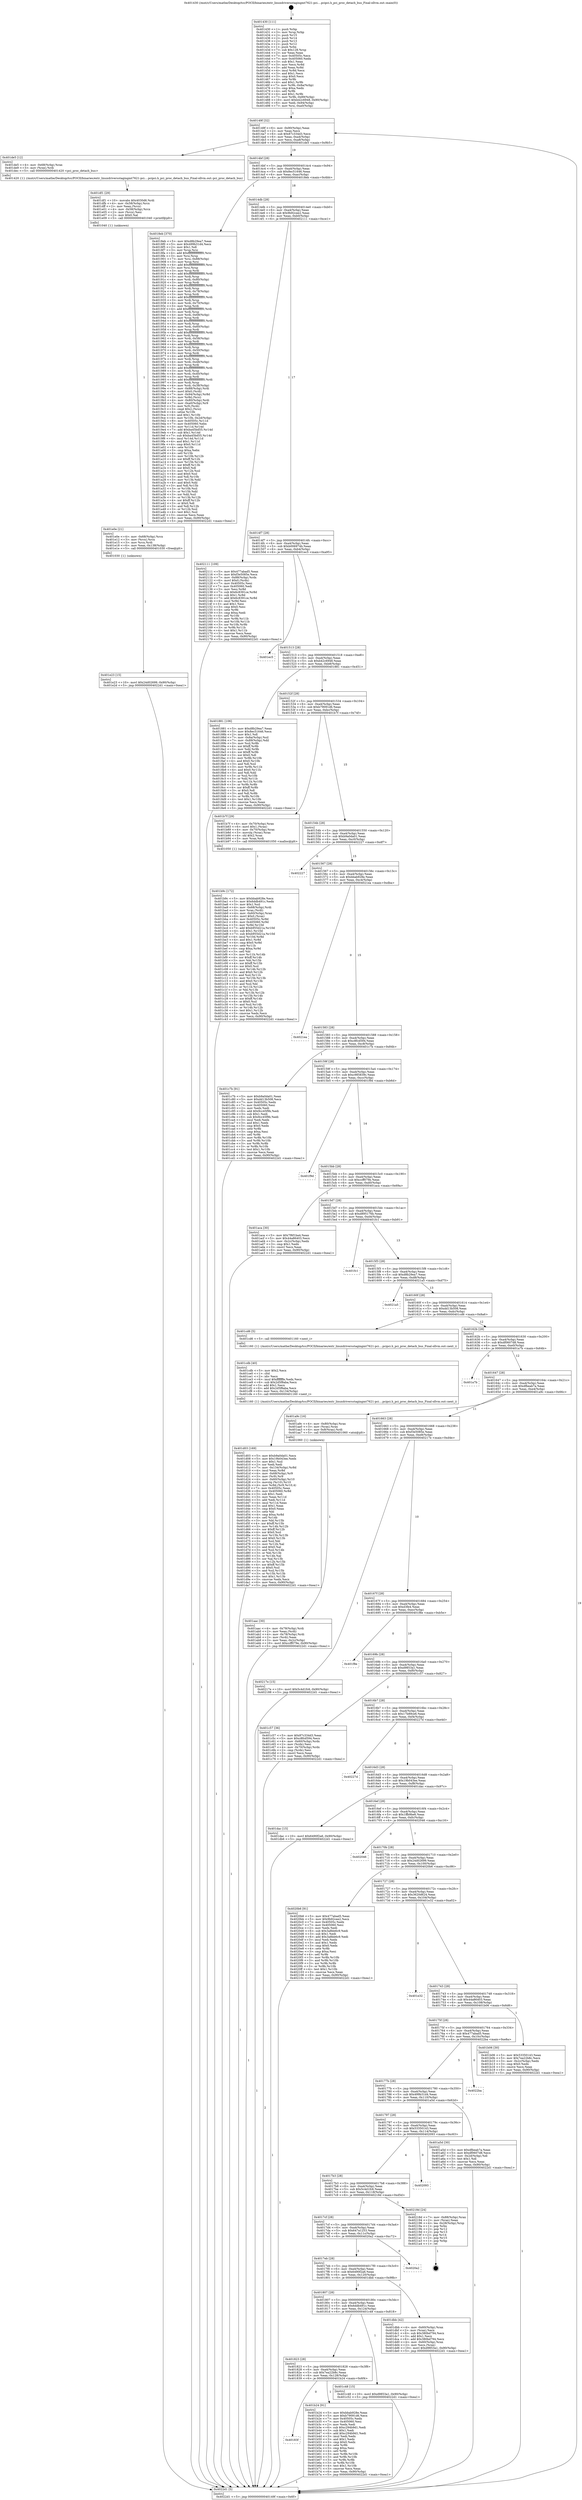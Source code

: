 digraph "0x401430" {
  label = "0x401430 (/mnt/c/Users/mathe/Desktop/tcc/POCII/binaries/extr_linuxdriversstagingmt7621-pci....pcipci.h_pci_proc_detach_bus_Final-ollvm.out::main(0))"
  labelloc = "t"
  node[shape=record]

  Entry [label="",width=0.3,height=0.3,shape=circle,fillcolor=black,style=filled]
  "0x40149f" [label="{
     0x40149f [32]\l
     | [instrs]\l
     &nbsp;&nbsp;0x40149f \<+6\>: mov -0x90(%rbp),%eax\l
     &nbsp;&nbsp;0x4014a5 \<+2\>: mov %eax,%ecx\l
     &nbsp;&nbsp;0x4014a7 \<+6\>: sub $0x87c334d3,%ecx\l
     &nbsp;&nbsp;0x4014ad \<+6\>: mov %eax,-0xa4(%rbp)\l
     &nbsp;&nbsp;0x4014b3 \<+6\>: mov %ecx,-0xa8(%rbp)\l
     &nbsp;&nbsp;0x4014b9 \<+6\>: je 0000000000401de5 \<main+0x9b5\>\l
  }"]
  "0x401de5" [label="{
     0x401de5 [12]\l
     | [instrs]\l
     &nbsp;&nbsp;0x401de5 \<+4\>: mov -0x68(%rbp),%rax\l
     &nbsp;&nbsp;0x401de9 \<+3\>: mov (%rax),%rdi\l
     &nbsp;&nbsp;0x401dec \<+5\>: call 0000000000401420 \<pci_proc_detach_bus\>\l
     | [calls]\l
     &nbsp;&nbsp;0x401420 \{1\} (/mnt/c/Users/mathe/Desktop/tcc/POCII/binaries/extr_linuxdriversstagingmt7621-pci....pcipci.h_pci_proc_detach_bus_Final-ollvm.out::pci_proc_detach_bus)\l
  }"]
  "0x4014bf" [label="{
     0x4014bf [28]\l
     | [instrs]\l
     &nbsp;&nbsp;0x4014bf \<+5\>: jmp 00000000004014c4 \<main+0x94\>\l
     &nbsp;&nbsp;0x4014c4 \<+6\>: mov -0xa4(%rbp),%eax\l
     &nbsp;&nbsp;0x4014ca \<+5\>: sub $0x8ec51646,%eax\l
     &nbsp;&nbsp;0x4014cf \<+6\>: mov %eax,-0xac(%rbp)\l
     &nbsp;&nbsp;0x4014d5 \<+6\>: je 00000000004018eb \<main+0x4bb\>\l
  }"]
  Exit [label="",width=0.3,height=0.3,shape=circle,fillcolor=black,style=filled,peripheries=2]
  "0x4018eb" [label="{
     0x4018eb [370]\l
     | [instrs]\l
     &nbsp;&nbsp;0x4018eb \<+5\>: mov $0xd8b29ea7,%eax\l
     &nbsp;&nbsp;0x4018f0 \<+5\>: mov $0x499b31d4,%ecx\l
     &nbsp;&nbsp;0x4018f5 \<+2\>: mov $0x1,%dl\l
     &nbsp;&nbsp;0x4018f7 \<+3\>: mov %rsp,%rsi\l
     &nbsp;&nbsp;0x4018fa \<+4\>: add $0xfffffffffffffff0,%rsi\l
     &nbsp;&nbsp;0x4018fe \<+3\>: mov %rsi,%rsp\l
     &nbsp;&nbsp;0x401901 \<+7\>: mov %rsi,-0x88(%rbp)\l
     &nbsp;&nbsp;0x401908 \<+3\>: mov %rsp,%rsi\l
     &nbsp;&nbsp;0x40190b \<+4\>: add $0xfffffffffffffff0,%rsi\l
     &nbsp;&nbsp;0x40190f \<+3\>: mov %rsi,%rsp\l
     &nbsp;&nbsp;0x401912 \<+3\>: mov %rsp,%rdi\l
     &nbsp;&nbsp;0x401915 \<+4\>: add $0xfffffffffffffff0,%rdi\l
     &nbsp;&nbsp;0x401919 \<+3\>: mov %rdi,%rsp\l
     &nbsp;&nbsp;0x40191c \<+4\>: mov %rdi,-0x80(%rbp)\l
     &nbsp;&nbsp;0x401920 \<+3\>: mov %rsp,%rdi\l
     &nbsp;&nbsp;0x401923 \<+4\>: add $0xfffffffffffffff0,%rdi\l
     &nbsp;&nbsp;0x401927 \<+3\>: mov %rdi,%rsp\l
     &nbsp;&nbsp;0x40192a \<+4\>: mov %rdi,-0x78(%rbp)\l
     &nbsp;&nbsp;0x40192e \<+3\>: mov %rsp,%rdi\l
     &nbsp;&nbsp;0x401931 \<+4\>: add $0xfffffffffffffff0,%rdi\l
     &nbsp;&nbsp;0x401935 \<+3\>: mov %rdi,%rsp\l
     &nbsp;&nbsp;0x401938 \<+4\>: mov %rdi,-0x70(%rbp)\l
     &nbsp;&nbsp;0x40193c \<+3\>: mov %rsp,%rdi\l
     &nbsp;&nbsp;0x40193f \<+4\>: add $0xfffffffffffffff0,%rdi\l
     &nbsp;&nbsp;0x401943 \<+3\>: mov %rdi,%rsp\l
     &nbsp;&nbsp;0x401946 \<+4\>: mov %rdi,-0x68(%rbp)\l
     &nbsp;&nbsp;0x40194a \<+3\>: mov %rsp,%rdi\l
     &nbsp;&nbsp;0x40194d \<+4\>: add $0xfffffffffffffff0,%rdi\l
     &nbsp;&nbsp;0x401951 \<+3\>: mov %rdi,%rsp\l
     &nbsp;&nbsp;0x401954 \<+4\>: mov %rdi,-0x60(%rbp)\l
     &nbsp;&nbsp;0x401958 \<+3\>: mov %rsp,%rdi\l
     &nbsp;&nbsp;0x40195b \<+4\>: add $0xfffffffffffffff0,%rdi\l
     &nbsp;&nbsp;0x40195f \<+3\>: mov %rdi,%rsp\l
     &nbsp;&nbsp;0x401962 \<+4\>: mov %rdi,-0x58(%rbp)\l
     &nbsp;&nbsp;0x401966 \<+3\>: mov %rsp,%rdi\l
     &nbsp;&nbsp;0x401969 \<+4\>: add $0xfffffffffffffff0,%rdi\l
     &nbsp;&nbsp;0x40196d \<+3\>: mov %rdi,%rsp\l
     &nbsp;&nbsp;0x401970 \<+4\>: mov %rdi,-0x50(%rbp)\l
     &nbsp;&nbsp;0x401974 \<+3\>: mov %rsp,%rdi\l
     &nbsp;&nbsp;0x401977 \<+4\>: add $0xfffffffffffffff0,%rdi\l
     &nbsp;&nbsp;0x40197b \<+3\>: mov %rdi,%rsp\l
     &nbsp;&nbsp;0x40197e \<+4\>: mov %rdi,-0x48(%rbp)\l
     &nbsp;&nbsp;0x401982 \<+3\>: mov %rsp,%rdi\l
     &nbsp;&nbsp;0x401985 \<+4\>: add $0xfffffffffffffff0,%rdi\l
     &nbsp;&nbsp;0x401989 \<+3\>: mov %rdi,%rsp\l
     &nbsp;&nbsp;0x40198c \<+4\>: mov %rdi,-0x40(%rbp)\l
     &nbsp;&nbsp;0x401990 \<+3\>: mov %rsp,%rdi\l
     &nbsp;&nbsp;0x401993 \<+4\>: add $0xfffffffffffffff0,%rdi\l
     &nbsp;&nbsp;0x401997 \<+3\>: mov %rdi,%rsp\l
     &nbsp;&nbsp;0x40199a \<+4\>: mov %rdi,-0x38(%rbp)\l
     &nbsp;&nbsp;0x40199e \<+7\>: mov -0x88(%rbp),%rdi\l
     &nbsp;&nbsp;0x4019a5 \<+6\>: movl $0x0,(%rdi)\l
     &nbsp;&nbsp;0x4019ab \<+7\>: mov -0x94(%rbp),%r8d\l
     &nbsp;&nbsp;0x4019b2 \<+3\>: mov %r8d,(%rsi)\l
     &nbsp;&nbsp;0x4019b5 \<+4\>: mov -0x80(%rbp),%rdi\l
     &nbsp;&nbsp;0x4019b9 \<+7\>: mov -0xa0(%rbp),%r9\l
     &nbsp;&nbsp;0x4019c0 \<+3\>: mov %r9,(%rdi)\l
     &nbsp;&nbsp;0x4019c3 \<+3\>: cmpl $0x2,(%rsi)\l
     &nbsp;&nbsp;0x4019c6 \<+4\>: setne %r10b\l
     &nbsp;&nbsp;0x4019ca \<+4\>: and $0x1,%r10b\l
     &nbsp;&nbsp;0x4019ce \<+4\>: mov %r10b,-0x2d(%rbp)\l
     &nbsp;&nbsp;0x4019d2 \<+8\>: mov 0x40505c,%r11d\l
     &nbsp;&nbsp;0x4019da \<+7\>: mov 0x405060,%ebx\l
     &nbsp;&nbsp;0x4019e1 \<+3\>: mov %r11d,%r14d\l
     &nbsp;&nbsp;0x4019e4 \<+7\>: add $0xba45bd55,%r14d\l
     &nbsp;&nbsp;0x4019eb \<+4\>: sub $0x1,%r14d\l
     &nbsp;&nbsp;0x4019ef \<+7\>: sub $0xba45bd55,%r14d\l
     &nbsp;&nbsp;0x4019f6 \<+4\>: imul %r14d,%r11d\l
     &nbsp;&nbsp;0x4019fa \<+4\>: and $0x1,%r11d\l
     &nbsp;&nbsp;0x4019fe \<+4\>: cmp $0x0,%r11d\l
     &nbsp;&nbsp;0x401a02 \<+4\>: sete %r10b\l
     &nbsp;&nbsp;0x401a06 \<+3\>: cmp $0xa,%ebx\l
     &nbsp;&nbsp;0x401a09 \<+4\>: setl %r15b\l
     &nbsp;&nbsp;0x401a0d \<+3\>: mov %r10b,%r12b\l
     &nbsp;&nbsp;0x401a10 \<+4\>: xor $0xff,%r12b\l
     &nbsp;&nbsp;0x401a14 \<+3\>: mov %r15b,%r13b\l
     &nbsp;&nbsp;0x401a17 \<+4\>: xor $0xff,%r13b\l
     &nbsp;&nbsp;0x401a1b \<+3\>: xor $0x0,%dl\l
     &nbsp;&nbsp;0x401a1e \<+3\>: mov %r12b,%sil\l
     &nbsp;&nbsp;0x401a21 \<+4\>: and $0x0,%sil\l
     &nbsp;&nbsp;0x401a25 \<+3\>: and %dl,%r10b\l
     &nbsp;&nbsp;0x401a28 \<+3\>: mov %r13b,%dil\l
     &nbsp;&nbsp;0x401a2b \<+4\>: and $0x0,%dil\l
     &nbsp;&nbsp;0x401a2f \<+3\>: and %dl,%r15b\l
     &nbsp;&nbsp;0x401a32 \<+3\>: or %r10b,%sil\l
     &nbsp;&nbsp;0x401a35 \<+3\>: or %r15b,%dil\l
     &nbsp;&nbsp;0x401a38 \<+3\>: xor %dil,%sil\l
     &nbsp;&nbsp;0x401a3b \<+3\>: or %r13b,%r12b\l
     &nbsp;&nbsp;0x401a3e \<+4\>: xor $0xff,%r12b\l
     &nbsp;&nbsp;0x401a42 \<+3\>: or $0x0,%dl\l
     &nbsp;&nbsp;0x401a45 \<+3\>: and %dl,%r12b\l
     &nbsp;&nbsp;0x401a48 \<+3\>: or %r12b,%sil\l
     &nbsp;&nbsp;0x401a4b \<+4\>: test $0x1,%sil\l
     &nbsp;&nbsp;0x401a4f \<+3\>: cmovne %ecx,%eax\l
     &nbsp;&nbsp;0x401a52 \<+6\>: mov %eax,-0x90(%rbp)\l
     &nbsp;&nbsp;0x401a58 \<+5\>: jmp 00000000004022d1 \<main+0xea1\>\l
  }"]
  "0x4014db" [label="{
     0x4014db [28]\l
     | [instrs]\l
     &nbsp;&nbsp;0x4014db \<+5\>: jmp 00000000004014e0 \<main+0xb0\>\l
     &nbsp;&nbsp;0x4014e0 \<+6\>: mov -0xa4(%rbp),%eax\l
     &nbsp;&nbsp;0x4014e6 \<+5\>: sub $0x9b92cee2,%eax\l
     &nbsp;&nbsp;0x4014eb \<+6\>: mov %eax,-0xb0(%rbp)\l
     &nbsp;&nbsp;0x4014f1 \<+6\>: je 0000000000402111 \<main+0xce1\>\l
  }"]
  "0x401e23" [label="{
     0x401e23 [15]\l
     | [instrs]\l
     &nbsp;&nbsp;0x401e23 \<+10\>: movl $0x24d02699,-0x90(%rbp)\l
     &nbsp;&nbsp;0x401e2d \<+5\>: jmp 00000000004022d1 \<main+0xea1\>\l
  }"]
  "0x402111" [label="{
     0x402111 [109]\l
     | [instrs]\l
     &nbsp;&nbsp;0x402111 \<+5\>: mov $0x477abad5,%eax\l
     &nbsp;&nbsp;0x402116 \<+5\>: mov $0xf3e5085e,%ecx\l
     &nbsp;&nbsp;0x40211b \<+7\>: mov -0x88(%rbp),%rdx\l
     &nbsp;&nbsp;0x402122 \<+6\>: movl $0x0,(%rdx)\l
     &nbsp;&nbsp;0x402128 \<+7\>: mov 0x40505c,%esi\l
     &nbsp;&nbsp;0x40212f \<+7\>: mov 0x405060,%edi\l
     &nbsp;&nbsp;0x402136 \<+3\>: mov %esi,%r8d\l
     &nbsp;&nbsp;0x402139 \<+7\>: sub $0x6c8391ce,%r8d\l
     &nbsp;&nbsp;0x402140 \<+4\>: sub $0x1,%r8d\l
     &nbsp;&nbsp;0x402144 \<+7\>: add $0x6c8391ce,%r8d\l
     &nbsp;&nbsp;0x40214b \<+4\>: imul %r8d,%esi\l
     &nbsp;&nbsp;0x40214f \<+3\>: and $0x1,%esi\l
     &nbsp;&nbsp;0x402152 \<+3\>: cmp $0x0,%esi\l
     &nbsp;&nbsp;0x402155 \<+4\>: sete %r9b\l
     &nbsp;&nbsp;0x402159 \<+3\>: cmp $0xa,%edi\l
     &nbsp;&nbsp;0x40215c \<+4\>: setl %r10b\l
     &nbsp;&nbsp;0x402160 \<+3\>: mov %r9b,%r11b\l
     &nbsp;&nbsp;0x402163 \<+3\>: and %r10b,%r11b\l
     &nbsp;&nbsp;0x402166 \<+3\>: xor %r10b,%r9b\l
     &nbsp;&nbsp;0x402169 \<+3\>: or %r9b,%r11b\l
     &nbsp;&nbsp;0x40216c \<+4\>: test $0x1,%r11b\l
     &nbsp;&nbsp;0x402170 \<+3\>: cmovne %ecx,%eax\l
     &nbsp;&nbsp;0x402173 \<+6\>: mov %eax,-0x90(%rbp)\l
     &nbsp;&nbsp;0x402179 \<+5\>: jmp 00000000004022d1 \<main+0xea1\>\l
  }"]
  "0x4014f7" [label="{
     0x4014f7 [28]\l
     | [instrs]\l
     &nbsp;&nbsp;0x4014f7 \<+5\>: jmp 00000000004014fc \<main+0xcc\>\l
     &nbsp;&nbsp;0x4014fc \<+6\>: mov -0xa4(%rbp),%eax\l
     &nbsp;&nbsp;0x401502 \<+5\>: sub $0xb006974b,%eax\l
     &nbsp;&nbsp;0x401507 \<+6\>: mov %eax,-0xb4(%rbp)\l
     &nbsp;&nbsp;0x40150d \<+6\>: je 0000000000401ec5 \<main+0xa95\>\l
  }"]
  "0x401e0e" [label="{
     0x401e0e [21]\l
     | [instrs]\l
     &nbsp;&nbsp;0x401e0e \<+4\>: mov -0x68(%rbp),%rcx\l
     &nbsp;&nbsp;0x401e12 \<+3\>: mov (%rcx),%rcx\l
     &nbsp;&nbsp;0x401e15 \<+3\>: mov %rcx,%rdi\l
     &nbsp;&nbsp;0x401e18 \<+6\>: mov %eax,-0x138(%rbp)\l
     &nbsp;&nbsp;0x401e1e \<+5\>: call 0000000000401030 \<free@plt\>\l
     | [calls]\l
     &nbsp;&nbsp;0x401030 \{1\} (unknown)\l
  }"]
  "0x401ec5" [label="{
     0x401ec5\l
  }", style=dashed]
  "0x401513" [label="{
     0x401513 [28]\l
     | [instrs]\l
     &nbsp;&nbsp;0x401513 \<+5\>: jmp 0000000000401518 \<main+0xe8\>\l
     &nbsp;&nbsp;0x401518 \<+6\>: mov -0xa4(%rbp),%eax\l
     &nbsp;&nbsp;0x40151e \<+5\>: sub $0xb42c6948,%eax\l
     &nbsp;&nbsp;0x401523 \<+6\>: mov %eax,-0xb8(%rbp)\l
     &nbsp;&nbsp;0x401529 \<+6\>: je 0000000000401881 \<main+0x451\>\l
  }"]
  "0x401df1" [label="{
     0x401df1 [29]\l
     | [instrs]\l
     &nbsp;&nbsp;0x401df1 \<+10\>: movabs $0x4030d6,%rdi\l
     &nbsp;&nbsp;0x401dfb \<+4\>: mov -0x58(%rbp),%rcx\l
     &nbsp;&nbsp;0x401dff \<+2\>: mov %eax,(%rcx)\l
     &nbsp;&nbsp;0x401e01 \<+4\>: mov -0x58(%rbp),%rcx\l
     &nbsp;&nbsp;0x401e05 \<+2\>: mov (%rcx),%esi\l
     &nbsp;&nbsp;0x401e07 \<+2\>: mov $0x0,%al\l
     &nbsp;&nbsp;0x401e09 \<+5\>: call 0000000000401040 \<printf@plt\>\l
     | [calls]\l
     &nbsp;&nbsp;0x401040 \{1\} (unknown)\l
  }"]
  "0x401881" [label="{
     0x401881 [106]\l
     | [instrs]\l
     &nbsp;&nbsp;0x401881 \<+5\>: mov $0xd8b29ea7,%eax\l
     &nbsp;&nbsp;0x401886 \<+5\>: mov $0x8ec51646,%ecx\l
     &nbsp;&nbsp;0x40188b \<+2\>: mov $0x1,%dl\l
     &nbsp;&nbsp;0x40188d \<+7\>: mov -0x8a(%rbp),%sil\l
     &nbsp;&nbsp;0x401894 \<+7\>: mov -0x89(%rbp),%dil\l
     &nbsp;&nbsp;0x40189b \<+3\>: mov %sil,%r8b\l
     &nbsp;&nbsp;0x40189e \<+4\>: xor $0xff,%r8b\l
     &nbsp;&nbsp;0x4018a2 \<+3\>: mov %dil,%r9b\l
     &nbsp;&nbsp;0x4018a5 \<+4\>: xor $0xff,%r9b\l
     &nbsp;&nbsp;0x4018a9 \<+3\>: xor $0x0,%dl\l
     &nbsp;&nbsp;0x4018ac \<+3\>: mov %r8b,%r10b\l
     &nbsp;&nbsp;0x4018af \<+4\>: and $0x0,%r10b\l
     &nbsp;&nbsp;0x4018b3 \<+3\>: and %dl,%sil\l
     &nbsp;&nbsp;0x4018b6 \<+3\>: mov %r9b,%r11b\l
     &nbsp;&nbsp;0x4018b9 \<+4\>: and $0x0,%r11b\l
     &nbsp;&nbsp;0x4018bd \<+3\>: and %dl,%dil\l
     &nbsp;&nbsp;0x4018c0 \<+3\>: or %sil,%r10b\l
     &nbsp;&nbsp;0x4018c3 \<+3\>: or %dil,%r11b\l
     &nbsp;&nbsp;0x4018c6 \<+3\>: xor %r11b,%r10b\l
     &nbsp;&nbsp;0x4018c9 \<+3\>: or %r9b,%r8b\l
     &nbsp;&nbsp;0x4018cc \<+4\>: xor $0xff,%r8b\l
     &nbsp;&nbsp;0x4018d0 \<+3\>: or $0x0,%dl\l
     &nbsp;&nbsp;0x4018d3 \<+3\>: and %dl,%r8b\l
     &nbsp;&nbsp;0x4018d6 \<+3\>: or %r8b,%r10b\l
     &nbsp;&nbsp;0x4018d9 \<+4\>: test $0x1,%r10b\l
     &nbsp;&nbsp;0x4018dd \<+3\>: cmovne %ecx,%eax\l
     &nbsp;&nbsp;0x4018e0 \<+6\>: mov %eax,-0x90(%rbp)\l
     &nbsp;&nbsp;0x4018e6 \<+5\>: jmp 00000000004022d1 \<main+0xea1\>\l
  }"]
  "0x40152f" [label="{
     0x40152f [28]\l
     | [instrs]\l
     &nbsp;&nbsp;0x40152f \<+5\>: jmp 0000000000401534 \<main+0x104\>\l
     &nbsp;&nbsp;0x401534 \<+6\>: mov -0xa4(%rbp),%eax\l
     &nbsp;&nbsp;0x40153a \<+5\>: sub $0xb79091d6,%eax\l
     &nbsp;&nbsp;0x40153f \<+6\>: mov %eax,-0xbc(%rbp)\l
     &nbsp;&nbsp;0x401545 \<+6\>: je 0000000000401b7f \<main+0x74f\>\l
  }"]
  "0x4022d1" [label="{
     0x4022d1 [5]\l
     | [instrs]\l
     &nbsp;&nbsp;0x4022d1 \<+5\>: jmp 000000000040149f \<main+0x6f\>\l
  }"]
  "0x401430" [label="{
     0x401430 [111]\l
     | [instrs]\l
     &nbsp;&nbsp;0x401430 \<+1\>: push %rbp\l
     &nbsp;&nbsp;0x401431 \<+3\>: mov %rsp,%rbp\l
     &nbsp;&nbsp;0x401434 \<+2\>: push %r15\l
     &nbsp;&nbsp;0x401436 \<+2\>: push %r14\l
     &nbsp;&nbsp;0x401438 \<+2\>: push %r13\l
     &nbsp;&nbsp;0x40143a \<+2\>: push %r12\l
     &nbsp;&nbsp;0x40143c \<+1\>: push %rbx\l
     &nbsp;&nbsp;0x40143d \<+7\>: sub $0x128,%rsp\l
     &nbsp;&nbsp;0x401444 \<+2\>: xor %eax,%eax\l
     &nbsp;&nbsp;0x401446 \<+7\>: mov 0x40505c,%ecx\l
     &nbsp;&nbsp;0x40144d \<+7\>: mov 0x405060,%edx\l
     &nbsp;&nbsp;0x401454 \<+3\>: sub $0x1,%eax\l
     &nbsp;&nbsp;0x401457 \<+3\>: mov %ecx,%r8d\l
     &nbsp;&nbsp;0x40145a \<+3\>: add %eax,%r8d\l
     &nbsp;&nbsp;0x40145d \<+4\>: imul %r8d,%ecx\l
     &nbsp;&nbsp;0x401461 \<+3\>: and $0x1,%ecx\l
     &nbsp;&nbsp;0x401464 \<+3\>: cmp $0x0,%ecx\l
     &nbsp;&nbsp;0x401467 \<+4\>: sete %r9b\l
     &nbsp;&nbsp;0x40146b \<+4\>: and $0x1,%r9b\l
     &nbsp;&nbsp;0x40146f \<+7\>: mov %r9b,-0x8a(%rbp)\l
     &nbsp;&nbsp;0x401476 \<+3\>: cmp $0xa,%edx\l
     &nbsp;&nbsp;0x401479 \<+4\>: setl %r9b\l
     &nbsp;&nbsp;0x40147d \<+4\>: and $0x1,%r9b\l
     &nbsp;&nbsp;0x401481 \<+7\>: mov %r9b,-0x89(%rbp)\l
     &nbsp;&nbsp;0x401488 \<+10\>: movl $0xb42c6948,-0x90(%rbp)\l
     &nbsp;&nbsp;0x401492 \<+6\>: mov %edi,-0x94(%rbp)\l
     &nbsp;&nbsp;0x401498 \<+7\>: mov %rsi,-0xa0(%rbp)\l
  }"]
  "0x401d03" [label="{
     0x401d03 [169]\l
     | [instrs]\l
     &nbsp;&nbsp;0x401d03 \<+5\>: mov $0xb9a0da01,%ecx\l
     &nbsp;&nbsp;0x401d08 \<+5\>: mov $0x19b043ee,%edx\l
     &nbsp;&nbsp;0x401d0d \<+3\>: mov $0x1,%sil\l
     &nbsp;&nbsp;0x401d10 \<+2\>: xor %edi,%edi\l
     &nbsp;&nbsp;0x401d12 \<+7\>: mov -0x134(%rbp),%r8d\l
     &nbsp;&nbsp;0x401d19 \<+4\>: imul %eax,%r8d\l
     &nbsp;&nbsp;0x401d1d \<+4\>: mov -0x68(%rbp),%r9\l
     &nbsp;&nbsp;0x401d21 \<+3\>: mov (%r9),%r9\l
     &nbsp;&nbsp;0x401d24 \<+4\>: mov -0x60(%rbp),%r10\l
     &nbsp;&nbsp;0x401d28 \<+3\>: movslq (%r10),%r10\l
     &nbsp;&nbsp;0x401d2b \<+4\>: mov %r8d,(%r9,%r10,4)\l
     &nbsp;&nbsp;0x401d2f \<+7\>: mov 0x40505c,%eax\l
     &nbsp;&nbsp;0x401d36 \<+8\>: mov 0x405060,%r8d\l
     &nbsp;&nbsp;0x401d3e \<+3\>: sub $0x1,%edi\l
     &nbsp;&nbsp;0x401d41 \<+3\>: mov %eax,%r11d\l
     &nbsp;&nbsp;0x401d44 \<+3\>: add %edi,%r11d\l
     &nbsp;&nbsp;0x401d47 \<+4\>: imul %r11d,%eax\l
     &nbsp;&nbsp;0x401d4b \<+3\>: and $0x1,%eax\l
     &nbsp;&nbsp;0x401d4e \<+3\>: cmp $0x0,%eax\l
     &nbsp;&nbsp;0x401d51 \<+3\>: sete %bl\l
     &nbsp;&nbsp;0x401d54 \<+4\>: cmp $0xa,%r8d\l
     &nbsp;&nbsp;0x401d58 \<+4\>: setl %r14b\l
     &nbsp;&nbsp;0x401d5c \<+3\>: mov %bl,%r15b\l
     &nbsp;&nbsp;0x401d5f \<+4\>: xor $0xff,%r15b\l
     &nbsp;&nbsp;0x401d63 \<+3\>: mov %r14b,%r12b\l
     &nbsp;&nbsp;0x401d66 \<+4\>: xor $0xff,%r12b\l
     &nbsp;&nbsp;0x401d6a \<+4\>: xor $0x0,%sil\l
     &nbsp;&nbsp;0x401d6e \<+3\>: mov %r15b,%r13b\l
     &nbsp;&nbsp;0x401d71 \<+4\>: and $0x0,%r13b\l
     &nbsp;&nbsp;0x401d75 \<+3\>: and %sil,%bl\l
     &nbsp;&nbsp;0x401d78 \<+3\>: mov %r12b,%al\l
     &nbsp;&nbsp;0x401d7b \<+2\>: and $0x0,%al\l
     &nbsp;&nbsp;0x401d7d \<+3\>: and %sil,%r14b\l
     &nbsp;&nbsp;0x401d80 \<+3\>: or %bl,%r13b\l
     &nbsp;&nbsp;0x401d83 \<+3\>: or %r14b,%al\l
     &nbsp;&nbsp;0x401d86 \<+3\>: xor %al,%r13b\l
     &nbsp;&nbsp;0x401d89 \<+3\>: or %r12b,%r15b\l
     &nbsp;&nbsp;0x401d8c \<+4\>: xor $0xff,%r15b\l
     &nbsp;&nbsp;0x401d90 \<+4\>: or $0x0,%sil\l
     &nbsp;&nbsp;0x401d94 \<+3\>: and %sil,%r15b\l
     &nbsp;&nbsp;0x401d97 \<+3\>: or %r15b,%r13b\l
     &nbsp;&nbsp;0x401d9a \<+4\>: test $0x1,%r13b\l
     &nbsp;&nbsp;0x401d9e \<+3\>: cmovne %edx,%ecx\l
     &nbsp;&nbsp;0x401da1 \<+6\>: mov %ecx,-0x90(%rbp)\l
     &nbsp;&nbsp;0x401da7 \<+5\>: jmp 00000000004022d1 \<main+0xea1\>\l
  }"]
  "0x401cdb" [label="{
     0x401cdb [40]\l
     | [instrs]\l
     &nbsp;&nbsp;0x401cdb \<+5\>: mov $0x2,%ecx\l
     &nbsp;&nbsp;0x401ce0 \<+1\>: cltd\l
     &nbsp;&nbsp;0x401ce1 \<+2\>: idiv %ecx\l
     &nbsp;&nbsp;0x401ce3 \<+6\>: imul $0xfffffffe,%edx,%ecx\l
     &nbsp;&nbsp;0x401ce9 \<+6\>: sub $0x2d5f8aba,%ecx\l
     &nbsp;&nbsp;0x401cef \<+3\>: add $0x1,%ecx\l
     &nbsp;&nbsp;0x401cf2 \<+6\>: add $0x2d5f8aba,%ecx\l
     &nbsp;&nbsp;0x401cf8 \<+6\>: mov %ecx,-0x134(%rbp)\l
     &nbsp;&nbsp;0x401cfe \<+5\>: call 0000000000401160 \<next_i\>\l
     | [calls]\l
     &nbsp;&nbsp;0x401160 \{1\} (/mnt/c/Users/mathe/Desktop/tcc/POCII/binaries/extr_linuxdriversstagingmt7621-pci....pcipci.h_pci_proc_detach_bus_Final-ollvm.out::next_i)\l
  }"]
  "0x401b7f" [label="{
     0x401b7f [29]\l
     | [instrs]\l
     &nbsp;&nbsp;0x401b7f \<+4\>: mov -0x70(%rbp),%rax\l
     &nbsp;&nbsp;0x401b83 \<+6\>: movl $0x1,(%rax)\l
     &nbsp;&nbsp;0x401b89 \<+4\>: mov -0x70(%rbp),%rax\l
     &nbsp;&nbsp;0x401b8d \<+3\>: movslq (%rax),%rax\l
     &nbsp;&nbsp;0x401b90 \<+4\>: shl $0x2,%rax\l
     &nbsp;&nbsp;0x401b94 \<+3\>: mov %rax,%rdi\l
     &nbsp;&nbsp;0x401b97 \<+5\>: call 0000000000401050 \<malloc@plt\>\l
     | [calls]\l
     &nbsp;&nbsp;0x401050 \{1\} (unknown)\l
  }"]
  "0x40154b" [label="{
     0x40154b [28]\l
     | [instrs]\l
     &nbsp;&nbsp;0x40154b \<+5\>: jmp 0000000000401550 \<main+0x120\>\l
     &nbsp;&nbsp;0x401550 \<+6\>: mov -0xa4(%rbp),%eax\l
     &nbsp;&nbsp;0x401556 \<+5\>: sub $0xb9a0da01,%eax\l
     &nbsp;&nbsp;0x40155b \<+6\>: mov %eax,-0xc0(%rbp)\l
     &nbsp;&nbsp;0x401561 \<+6\>: je 0000000000402227 \<main+0xdf7\>\l
  }"]
  "0x401b9c" [label="{
     0x401b9c [172]\l
     | [instrs]\l
     &nbsp;&nbsp;0x401b9c \<+5\>: mov $0xbbab928e,%ecx\l
     &nbsp;&nbsp;0x401ba1 \<+5\>: mov $0x6ddb491c,%edx\l
     &nbsp;&nbsp;0x401ba6 \<+3\>: mov $0x1,%sil\l
     &nbsp;&nbsp;0x401ba9 \<+4\>: mov -0x68(%rbp),%rdi\l
     &nbsp;&nbsp;0x401bad \<+3\>: mov %rax,(%rdi)\l
     &nbsp;&nbsp;0x401bb0 \<+4\>: mov -0x60(%rbp),%rax\l
     &nbsp;&nbsp;0x401bb4 \<+6\>: movl $0x0,(%rax)\l
     &nbsp;&nbsp;0x401bba \<+8\>: mov 0x40505c,%r8d\l
     &nbsp;&nbsp;0x401bc2 \<+8\>: mov 0x405060,%r9d\l
     &nbsp;&nbsp;0x401bca \<+3\>: mov %r8d,%r10d\l
     &nbsp;&nbsp;0x401bcd \<+7\>: add $0xb955d21a,%r10d\l
     &nbsp;&nbsp;0x401bd4 \<+4\>: sub $0x1,%r10d\l
     &nbsp;&nbsp;0x401bd8 \<+7\>: sub $0xb955d21a,%r10d\l
     &nbsp;&nbsp;0x401bdf \<+4\>: imul %r10d,%r8d\l
     &nbsp;&nbsp;0x401be3 \<+4\>: and $0x1,%r8d\l
     &nbsp;&nbsp;0x401be7 \<+4\>: cmp $0x0,%r8d\l
     &nbsp;&nbsp;0x401beb \<+4\>: sete %r11b\l
     &nbsp;&nbsp;0x401bef \<+4\>: cmp $0xa,%r9d\l
     &nbsp;&nbsp;0x401bf3 \<+3\>: setl %bl\l
     &nbsp;&nbsp;0x401bf6 \<+3\>: mov %r11b,%r14b\l
     &nbsp;&nbsp;0x401bf9 \<+4\>: xor $0xff,%r14b\l
     &nbsp;&nbsp;0x401bfd \<+3\>: mov %bl,%r15b\l
     &nbsp;&nbsp;0x401c00 \<+4\>: xor $0xff,%r15b\l
     &nbsp;&nbsp;0x401c04 \<+4\>: xor $0x0,%sil\l
     &nbsp;&nbsp;0x401c08 \<+3\>: mov %r14b,%r12b\l
     &nbsp;&nbsp;0x401c0b \<+4\>: and $0x0,%r12b\l
     &nbsp;&nbsp;0x401c0f \<+3\>: and %sil,%r11b\l
     &nbsp;&nbsp;0x401c12 \<+3\>: mov %r15b,%r13b\l
     &nbsp;&nbsp;0x401c15 \<+4\>: and $0x0,%r13b\l
     &nbsp;&nbsp;0x401c19 \<+3\>: and %sil,%bl\l
     &nbsp;&nbsp;0x401c1c \<+3\>: or %r11b,%r12b\l
     &nbsp;&nbsp;0x401c1f \<+3\>: or %bl,%r13b\l
     &nbsp;&nbsp;0x401c22 \<+3\>: xor %r13b,%r12b\l
     &nbsp;&nbsp;0x401c25 \<+3\>: or %r15b,%r14b\l
     &nbsp;&nbsp;0x401c28 \<+4\>: xor $0xff,%r14b\l
     &nbsp;&nbsp;0x401c2c \<+4\>: or $0x0,%sil\l
     &nbsp;&nbsp;0x401c30 \<+3\>: and %sil,%r14b\l
     &nbsp;&nbsp;0x401c33 \<+3\>: or %r14b,%r12b\l
     &nbsp;&nbsp;0x401c36 \<+4\>: test $0x1,%r12b\l
     &nbsp;&nbsp;0x401c3a \<+3\>: cmovne %edx,%ecx\l
     &nbsp;&nbsp;0x401c3d \<+6\>: mov %ecx,-0x90(%rbp)\l
     &nbsp;&nbsp;0x401c43 \<+5\>: jmp 00000000004022d1 \<main+0xea1\>\l
  }"]
  "0x402227" [label="{
     0x402227\l
  }", style=dashed]
  "0x401567" [label="{
     0x401567 [28]\l
     | [instrs]\l
     &nbsp;&nbsp;0x401567 \<+5\>: jmp 000000000040156c \<main+0x13c\>\l
     &nbsp;&nbsp;0x40156c \<+6\>: mov -0xa4(%rbp),%eax\l
     &nbsp;&nbsp;0x401572 \<+5\>: sub $0xbbab928e,%eax\l
     &nbsp;&nbsp;0x401577 \<+6\>: mov %eax,-0xc4(%rbp)\l
     &nbsp;&nbsp;0x40157d \<+6\>: je 00000000004021ea \<main+0xdba\>\l
  }"]
  "0x40183f" [label="{
     0x40183f\l
  }", style=dashed]
  "0x4021ea" [label="{
     0x4021ea\l
  }", style=dashed]
  "0x401583" [label="{
     0x401583 [28]\l
     | [instrs]\l
     &nbsp;&nbsp;0x401583 \<+5\>: jmp 0000000000401588 \<main+0x158\>\l
     &nbsp;&nbsp;0x401588 \<+6\>: mov -0xa4(%rbp),%eax\l
     &nbsp;&nbsp;0x40158e \<+5\>: sub $0xc8fcd594,%eax\l
     &nbsp;&nbsp;0x401593 \<+6\>: mov %eax,-0xc8(%rbp)\l
     &nbsp;&nbsp;0x401599 \<+6\>: je 0000000000401c7b \<main+0x84b\>\l
  }"]
  "0x401b24" [label="{
     0x401b24 [91]\l
     | [instrs]\l
     &nbsp;&nbsp;0x401b24 \<+5\>: mov $0xbbab928e,%eax\l
     &nbsp;&nbsp;0x401b29 \<+5\>: mov $0xb79091d6,%ecx\l
     &nbsp;&nbsp;0x401b2e \<+7\>: mov 0x40505c,%edx\l
     &nbsp;&nbsp;0x401b35 \<+7\>: mov 0x405060,%esi\l
     &nbsp;&nbsp;0x401b3c \<+2\>: mov %edx,%edi\l
     &nbsp;&nbsp;0x401b3e \<+6\>: sub $0xc294b9d1,%edi\l
     &nbsp;&nbsp;0x401b44 \<+3\>: sub $0x1,%edi\l
     &nbsp;&nbsp;0x401b47 \<+6\>: add $0xc294b9d1,%edi\l
     &nbsp;&nbsp;0x401b4d \<+3\>: imul %edi,%edx\l
     &nbsp;&nbsp;0x401b50 \<+3\>: and $0x1,%edx\l
     &nbsp;&nbsp;0x401b53 \<+3\>: cmp $0x0,%edx\l
     &nbsp;&nbsp;0x401b56 \<+4\>: sete %r8b\l
     &nbsp;&nbsp;0x401b5a \<+3\>: cmp $0xa,%esi\l
     &nbsp;&nbsp;0x401b5d \<+4\>: setl %r9b\l
     &nbsp;&nbsp;0x401b61 \<+3\>: mov %r8b,%r10b\l
     &nbsp;&nbsp;0x401b64 \<+3\>: and %r9b,%r10b\l
     &nbsp;&nbsp;0x401b67 \<+3\>: xor %r9b,%r8b\l
     &nbsp;&nbsp;0x401b6a \<+3\>: or %r8b,%r10b\l
     &nbsp;&nbsp;0x401b6d \<+4\>: test $0x1,%r10b\l
     &nbsp;&nbsp;0x401b71 \<+3\>: cmovne %ecx,%eax\l
     &nbsp;&nbsp;0x401b74 \<+6\>: mov %eax,-0x90(%rbp)\l
     &nbsp;&nbsp;0x401b7a \<+5\>: jmp 00000000004022d1 \<main+0xea1\>\l
  }"]
  "0x401c7b" [label="{
     0x401c7b [91]\l
     | [instrs]\l
     &nbsp;&nbsp;0x401c7b \<+5\>: mov $0xb9a0da01,%eax\l
     &nbsp;&nbsp;0x401c80 \<+5\>: mov $0xdd13b508,%ecx\l
     &nbsp;&nbsp;0x401c85 \<+7\>: mov 0x40505c,%edx\l
     &nbsp;&nbsp;0x401c8c \<+7\>: mov 0x405060,%esi\l
     &nbsp;&nbsp;0x401c93 \<+2\>: mov %edx,%edi\l
     &nbsp;&nbsp;0x401c95 \<+6\>: add $0x9cc45f9b,%edi\l
     &nbsp;&nbsp;0x401c9b \<+3\>: sub $0x1,%edi\l
     &nbsp;&nbsp;0x401c9e \<+6\>: sub $0x9cc45f9b,%edi\l
     &nbsp;&nbsp;0x401ca4 \<+3\>: imul %edi,%edx\l
     &nbsp;&nbsp;0x401ca7 \<+3\>: and $0x1,%edx\l
     &nbsp;&nbsp;0x401caa \<+3\>: cmp $0x0,%edx\l
     &nbsp;&nbsp;0x401cad \<+4\>: sete %r8b\l
     &nbsp;&nbsp;0x401cb1 \<+3\>: cmp $0xa,%esi\l
     &nbsp;&nbsp;0x401cb4 \<+4\>: setl %r9b\l
     &nbsp;&nbsp;0x401cb8 \<+3\>: mov %r8b,%r10b\l
     &nbsp;&nbsp;0x401cbb \<+3\>: and %r9b,%r10b\l
     &nbsp;&nbsp;0x401cbe \<+3\>: xor %r9b,%r8b\l
     &nbsp;&nbsp;0x401cc1 \<+3\>: or %r8b,%r10b\l
     &nbsp;&nbsp;0x401cc4 \<+4\>: test $0x1,%r10b\l
     &nbsp;&nbsp;0x401cc8 \<+3\>: cmovne %ecx,%eax\l
     &nbsp;&nbsp;0x401ccb \<+6\>: mov %eax,-0x90(%rbp)\l
     &nbsp;&nbsp;0x401cd1 \<+5\>: jmp 00000000004022d1 \<main+0xea1\>\l
  }"]
  "0x40159f" [label="{
     0x40159f [28]\l
     | [instrs]\l
     &nbsp;&nbsp;0x40159f \<+5\>: jmp 00000000004015a4 \<main+0x174\>\l
     &nbsp;&nbsp;0x4015a4 \<+6\>: mov -0xa4(%rbp),%eax\l
     &nbsp;&nbsp;0x4015aa \<+5\>: sub $0xc985839c,%eax\l
     &nbsp;&nbsp;0x4015af \<+6\>: mov %eax,-0xcc(%rbp)\l
     &nbsp;&nbsp;0x4015b5 \<+6\>: je 0000000000401f9d \<main+0xb6d\>\l
  }"]
  "0x401823" [label="{
     0x401823 [28]\l
     | [instrs]\l
     &nbsp;&nbsp;0x401823 \<+5\>: jmp 0000000000401828 \<main+0x3f8\>\l
     &nbsp;&nbsp;0x401828 \<+6\>: mov -0xa4(%rbp),%eax\l
     &nbsp;&nbsp;0x40182e \<+5\>: sub $0x7ea22b8c,%eax\l
     &nbsp;&nbsp;0x401833 \<+6\>: mov %eax,-0x128(%rbp)\l
     &nbsp;&nbsp;0x401839 \<+6\>: je 0000000000401b24 \<main+0x6f4\>\l
  }"]
  "0x401f9d" [label="{
     0x401f9d\l
  }", style=dashed]
  "0x4015bb" [label="{
     0x4015bb [28]\l
     | [instrs]\l
     &nbsp;&nbsp;0x4015bb \<+5\>: jmp 00000000004015c0 \<main+0x190\>\l
     &nbsp;&nbsp;0x4015c0 \<+6\>: mov -0xa4(%rbp),%eax\l
     &nbsp;&nbsp;0x4015c6 \<+5\>: sub $0xccff079e,%eax\l
     &nbsp;&nbsp;0x4015cb \<+6\>: mov %eax,-0xd0(%rbp)\l
     &nbsp;&nbsp;0x4015d1 \<+6\>: je 0000000000401aca \<main+0x69a\>\l
  }"]
  "0x401c48" [label="{
     0x401c48 [15]\l
     | [instrs]\l
     &nbsp;&nbsp;0x401c48 \<+10\>: movl $0xd9853a1,-0x90(%rbp)\l
     &nbsp;&nbsp;0x401c52 \<+5\>: jmp 00000000004022d1 \<main+0xea1\>\l
  }"]
  "0x401aca" [label="{
     0x401aca [30]\l
     | [instrs]\l
     &nbsp;&nbsp;0x401aca \<+5\>: mov $0x7f6f1ba4,%eax\l
     &nbsp;&nbsp;0x401acf \<+5\>: mov $0x44a86403,%ecx\l
     &nbsp;&nbsp;0x401ad4 \<+3\>: mov -0x2c(%rbp),%edx\l
     &nbsp;&nbsp;0x401ad7 \<+3\>: cmp $0x1,%edx\l
     &nbsp;&nbsp;0x401ada \<+3\>: cmovl %ecx,%eax\l
     &nbsp;&nbsp;0x401add \<+6\>: mov %eax,-0x90(%rbp)\l
     &nbsp;&nbsp;0x401ae3 \<+5\>: jmp 00000000004022d1 \<main+0xea1\>\l
  }"]
  "0x4015d7" [label="{
     0x4015d7 [28]\l
     | [instrs]\l
     &nbsp;&nbsp;0x4015d7 \<+5\>: jmp 00000000004015dc \<main+0x1ac\>\l
     &nbsp;&nbsp;0x4015dc \<+6\>: mov -0xa4(%rbp),%eax\l
     &nbsp;&nbsp;0x4015e2 \<+5\>: sub $0xd895176b,%eax\l
     &nbsp;&nbsp;0x4015e7 \<+6\>: mov %eax,-0xd4(%rbp)\l
     &nbsp;&nbsp;0x4015ed \<+6\>: je 0000000000401fc1 \<main+0xb91\>\l
  }"]
  "0x401807" [label="{
     0x401807 [28]\l
     | [instrs]\l
     &nbsp;&nbsp;0x401807 \<+5\>: jmp 000000000040180c \<main+0x3dc\>\l
     &nbsp;&nbsp;0x40180c \<+6\>: mov -0xa4(%rbp),%eax\l
     &nbsp;&nbsp;0x401812 \<+5\>: sub $0x6ddb491c,%eax\l
     &nbsp;&nbsp;0x401817 \<+6\>: mov %eax,-0x124(%rbp)\l
     &nbsp;&nbsp;0x40181d \<+6\>: je 0000000000401c48 \<main+0x818\>\l
  }"]
  "0x401fc1" [label="{
     0x401fc1\l
  }", style=dashed]
  "0x4015f3" [label="{
     0x4015f3 [28]\l
     | [instrs]\l
     &nbsp;&nbsp;0x4015f3 \<+5\>: jmp 00000000004015f8 \<main+0x1c8\>\l
     &nbsp;&nbsp;0x4015f8 \<+6\>: mov -0xa4(%rbp),%eax\l
     &nbsp;&nbsp;0x4015fe \<+5\>: sub $0xd8b29ea7,%eax\l
     &nbsp;&nbsp;0x401603 \<+6\>: mov %eax,-0xd8(%rbp)\l
     &nbsp;&nbsp;0x401609 \<+6\>: je 00000000004021a5 \<main+0xd75\>\l
  }"]
  "0x401dbb" [label="{
     0x401dbb [42]\l
     | [instrs]\l
     &nbsp;&nbsp;0x401dbb \<+4\>: mov -0x60(%rbp),%rax\l
     &nbsp;&nbsp;0x401dbf \<+2\>: mov (%rax),%ecx\l
     &nbsp;&nbsp;0x401dc1 \<+6\>: sub $0x380bd794,%ecx\l
     &nbsp;&nbsp;0x401dc7 \<+3\>: add $0x1,%ecx\l
     &nbsp;&nbsp;0x401dca \<+6\>: add $0x380bd794,%ecx\l
     &nbsp;&nbsp;0x401dd0 \<+4\>: mov -0x60(%rbp),%rax\l
     &nbsp;&nbsp;0x401dd4 \<+2\>: mov %ecx,(%rax)\l
     &nbsp;&nbsp;0x401dd6 \<+10\>: movl $0xd9853a1,-0x90(%rbp)\l
     &nbsp;&nbsp;0x401de0 \<+5\>: jmp 00000000004022d1 \<main+0xea1\>\l
  }"]
  "0x4021a5" [label="{
     0x4021a5\l
  }", style=dashed]
  "0x40160f" [label="{
     0x40160f [28]\l
     | [instrs]\l
     &nbsp;&nbsp;0x40160f \<+5\>: jmp 0000000000401614 \<main+0x1e4\>\l
     &nbsp;&nbsp;0x401614 \<+6\>: mov -0xa4(%rbp),%eax\l
     &nbsp;&nbsp;0x40161a \<+5\>: sub $0xdd13b508,%eax\l
     &nbsp;&nbsp;0x40161f \<+6\>: mov %eax,-0xdc(%rbp)\l
     &nbsp;&nbsp;0x401625 \<+6\>: je 0000000000401cd6 \<main+0x8a6\>\l
  }"]
  "0x4017eb" [label="{
     0x4017eb [28]\l
     | [instrs]\l
     &nbsp;&nbsp;0x4017eb \<+5\>: jmp 00000000004017f0 \<main+0x3c0\>\l
     &nbsp;&nbsp;0x4017f0 \<+6\>: mov -0xa4(%rbp),%eax\l
     &nbsp;&nbsp;0x4017f6 \<+5\>: sub $0x6490f2a6,%eax\l
     &nbsp;&nbsp;0x4017fb \<+6\>: mov %eax,-0x120(%rbp)\l
     &nbsp;&nbsp;0x401801 \<+6\>: je 0000000000401dbb \<main+0x98b\>\l
  }"]
  "0x401cd6" [label="{
     0x401cd6 [5]\l
     | [instrs]\l
     &nbsp;&nbsp;0x401cd6 \<+5\>: call 0000000000401160 \<next_i\>\l
     | [calls]\l
     &nbsp;&nbsp;0x401160 \{1\} (/mnt/c/Users/mathe/Desktop/tcc/POCII/binaries/extr_linuxdriversstagingmt7621-pci....pcipci.h_pci_proc_detach_bus_Final-ollvm.out::next_i)\l
  }"]
  "0x40162b" [label="{
     0x40162b [28]\l
     | [instrs]\l
     &nbsp;&nbsp;0x40162b \<+5\>: jmp 0000000000401630 \<main+0x200\>\l
     &nbsp;&nbsp;0x401630 \<+6\>: mov -0xa4(%rbp),%eax\l
     &nbsp;&nbsp;0x401636 \<+5\>: sub $0xdf0607d8,%eax\l
     &nbsp;&nbsp;0x40163b \<+6\>: mov %eax,-0xe0(%rbp)\l
     &nbsp;&nbsp;0x401641 \<+6\>: je 0000000000401a7b \<main+0x64b\>\l
  }"]
  "0x4020a2" [label="{
     0x4020a2\l
  }", style=dashed]
  "0x401a7b" [label="{
     0x401a7b\l
  }", style=dashed]
  "0x401647" [label="{
     0x401647 [28]\l
     | [instrs]\l
     &nbsp;&nbsp;0x401647 \<+5\>: jmp 000000000040164c \<main+0x21c\>\l
     &nbsp;&nbsp;0x40164c \<+6\>: mov -0xa4(%rbp),%eax\l
     &nbsp;&nbsp;0x401652 \<+5\>: sub $0xdfbeab7a,%eax\l
     &nbsp;&nbsp;0x401657 \<+6\>: mov %eax,-0xe4(%rbp)\l
     &nbsp;&nbsp;0x40165d \<+6\>: je 0000000000401a9c \<main+0x66c\>\l
  }"]
  "0x4017cf" [label="{
     0x4017cf [28]\l
     | [instrs]\l
     &nbsp;&nbsp;0x4017cf \<+5\>: jmp 00000000004017d4 \<main+0x3a4\>\l
     &nbsp;&nbsp;0x4017d4 \<+6\>: mov -0xa4(%rbp),%eax\l
     &nbsp;&nbsp;0x4017da \<+5\>: sub $0x647a1253,%eax\l
     &nbsp;&nbsp;0x4017df \<+6\>: mov %eax,-0x11c(%rbp)\l
     &nbsp;&nbsp;0x4017e5 \<+6\>: je 00000000004020a2 \<main+0xc72\>\l
  }"]
  "0x401a9c" [label="{
     0x401a9c [16]\l
     | [instrs]\l
     &nbsp;&nbsp;0x401a9c \<+4\>: mov -0x80(%rbp),%rax\l
     &nbsp;&nbsp;0x401aa0 \<+3\>: mov (%rax),%rax\l
     &nbsp;&nbsp;0x401aa3 \<+4\>: mov 0x8(%rax),%rdi\l
     &nbsp;&nbsp;0x401aa7 \<+5\>: call 0000000000401060 \<atoi@plt\>\l
     | [calls]\l
     &nbsp;&nbsp;0x401060 \{1\} (unknown)\l
  }"]
  "0x401663" [label="{
     0x401663 [28]\l
     | [instrs]\l
     &nbsp;&nbsp;0x401663 \<+5\>: jmp 0000000000401668 \<main+0x238\>\l
     &nbsp;&nbsp;0x401668 \<+6\>: mov -0xa4(%rbp),%eax\l
     &nbsp;&nbsp;0x40166e \<+5\>: sub $0xf3e5085e,%eax\l
     &nbsp;&nbsp;0x401673 \<+6\>: mov %eax,-0xe8(%rbp)\l
     &nbsp;&nbsp;0x401679 \<+6\>: je 000000000040217e \<main+0xd4e\>\l
  }"]
  "0x40218d" [label="{
     0x40218d [24]\l
     | [instrs]\l
     &nbsp;&nbsp;0x40218d \<+7\>: mov -0x88(%rbp),%rax\l
     &nbsp;&nbsp;0x402194 \<+2\>: mov (%rax),%eax\l
     &nbsp;&nbsp;0x402196 \<+4\>: lea -0x28(%rbp),%rsp\l
     &nbsp;&nbsp;0x40219a \<+1\>: pop %rbx\l
     &nbsp;&nbsp;0x40219b \<+2\>: pop %r12\l
     &nbsp;&nbsp;0x40219d \<+2\>: pop %r13\l
     &nbsp;&nbsp;0x40219f \<+2\>: pop %r14\l
     &nbsp;&nbsp;0x4021a1 \<+2\>: pop %r15\l
     &nbsp;&nbsp;0x4021a3 \<+1\>: pop %rbp\l
     &nbsp;&nbsp;0x4021a4 \<+1\>: ret\l
  }"]
  "0x40217e" [label="{
     0x40217e [15]\l
     | [instrs]\l
     &nbsp;&nbsp;0x40217e \<+10\>: movl $0x5c4d1fc6,-0x90(%rbp)\l
     &nbsp;&nbsp;0x402188 \<+5\>: jmp 00000000004022d1 \<main+0xea1\>\l
  }"]
  "0x40167f" [label="{
     0x40167f [28]\l
     | [instrs]\l
     &nbsp;&nbsp;0x40167f \<+5\>: jmp 0000000000401684 \<main+0x254\>\l
     &nbsp;&nbsp;0x401684 \<+6\>: mov -0xa4(%rbp),%eax\l
     &nbsp;&nbsp;0x40168a \<+5\>: sub $0xd3fe4,%eax\l
     &nbsp;&nbsp;0x40168f \<+6\>: mov %eax,-0xec(%rbp)\l
     &nbsp;&nbsp;0x401695 \<+6\>: je 0000000000401f8e \<main+0xb5e\>\l
  }"]
  "0x4017b3" [label="{
     0x4017b3 [28]\l
     | [instrs]\l
     &nbsp;&nbsp;0x4017b3 \<+5\>: jmp 00000000004017b8 \<main+0x388\>\l
     &nbsp;&nbsp;0x4017b8 \<+6\>: mov -0xa4(%rbp),%eax\l
     &nbsp;&nbsp;0x4017be \<+5\>: sub $0x5c4d1fc6,%eax\l
     &nbsp;&nbsp;0x4017c3 \<+6\>: mov %eax,-0x118(%rbp)\l
     &nbsp;&nbsp;0x4017c9 \<+6\>: je 000000000040218d \<main+0xd5d\>\l
  }"]
  "0x401f8e" [label="{
     0x401f8e\l
  }", style=dashed]
  "0x40169b" [label="{
     0x40169b [28]\l
     | [instrs]\l
     &nbsp;&nbsp;0x40169b \<+5\>: jmp 00000000004016a0 \<main+0x270\>\l
     &nbsp;&nbsp;0x4016a0 \<+6\>: mov -0xa4(%rbp),%eax\l
     &nbsp;&nbsp;0x4016a6 \<+5\>: sub $0xd9853a1,%eax\l
     &nbsp;&nbsp;0x4016ab \<+6\>: mov %eax,-0xf0(%rbp)\l
     &nbsp;&nbsp;0x4016b1 \<+6\>: je 0000000000401c57 \<main+0x827\>\l
  }"]
  "0x402093" [label="{
     0x402093\l
  }", style=dashed]
  "0x401c57" [label="{
     0x401c57 [36]\l
     | [instrs]\l
     &nbsp;&nbsp;0x401c57 \<+5\>: mov $0x87c334d3,%eax\l
     &nbsp;&nbsp;0x401c5c \<+5\>: mov $0xc8fcd594,%ecx\l
     &nbsp;&nbsp;0x401c61 \<+4\>: mov -0x60(%rbp),%rdx\l
     &nbsp;&nbsp;0x401c65 \<+2\>: mov (%rdx),%esi\l
     &nbsp;&nbsp;0x401c67 \<+4\>: mov -0x70(%rbp),%rdx\l
     &nbsp;&nbsp;0x401c6b \<+2\>: cmp (%rdx),%esi\l
     &nbsp;&nbsp;0x401c6d \<+3\>: cmovl %ecx,%eax\l
     &nbsp;&nbsp;0x401c70 \<+6\>: mov %eax,-0x90(%rbp)\l
     &nbsp;&nbsp;0x401c76 \<+5\>: jmp 00000000004022d1 \<main+0xea1\>\l
  }"]
  "0x4016b7" [label="{
     0x4016b7 [28]\l
     | [instrs]\l
     &nbsp;&nbsp;0x4016b7 \<+5\>: jmp 00000000004016bc \<main+0x28c\>\l
     &nbsp;&nbsp;0x4016bc \<+6\>: mov -0xa4(%rbp),%eax\l
     &nbsp;&nbsp;0x4016c2 \<+5\>: sub $0x17b89ce6,%eax\l
     &nbsp;&nbsp;0x4016c7 \<+6\>: mov %eax,-0xf4(%rbp)\l
     &nbsp;&nbsp;0x4016cd \<+6\>: je 000000000040227d \<main+0xe4d\>\l
  }"]
  "0x401aac" [label="{
     0x401aac [30]\l
     | [instrs]\l
     &nbsp;&nbsp;0x401aac \<+4\>: mov -0x78(%rbp),%rdi\l
     &nbsp;&nbsp;0x401ab0 \<+2\>: mov %eax,(%rdi)\l
     &nbsp;&nbsp;0x401ab2 \<+4\>: mov -0x78(%rbp),%rdi\l
     &nbsp;&nbsp;0x401ab6 \<+2\>: mov (%rdi),%eax\l
     &nbsp;&nbsp;0x401ab8 \<+3\>: mov %eax,-0x2c(%rbp)\l
     &nbsp;&nbsp;0x401abb \<+10\>: movl $0xccff079e,-0x90(%rbp)\l
     &nbsp;&nbsp;0x401ac5 \<+5\>: jmp 00000000004022d1 \<main+0xea1\>\l
  }"]
  "0x40227d" [label="{
     0x40227d\l
  }", style=dashed]
  "0x4016d3" [label="{
     0x4016d3 [28]\l
     | [instrs]\l
     &nbsp;&nbsp;0x4016d3 \<+5\>: jmp 00000000004016d8 \<main+0x2a8\>\l
     &nbsp;&nbsp;0x4016d8 \<+6\>: mov -0xa4(%rbp),%eax\l
     &nbsp;&nbsp;0x4016de \<+5\>: sub $0x19b043ee,%eax\l
     &nbsp;&nbsp;0x4016e3 \<+6\>: mov %eax,-0xf8(%rbp)\l
     &nbsp;&nbsp;0x4016e9 \<+6\>: je 0000000000401dac \<main+0x97c\>\l
  }"]
  "0x401797" [label="{
     0x401797 [28]\l
     | [instrs]\l
     &nbsp;&nbsp;0x401797 \<+5\>: jmp 000000000040179c \<main+0x36c\>\l
     &nbsp;&nbsp;0x40179c \<+6\>: mov -0xa4(%rbp),%eax\l
     &nbsp;&nbsp;0x4017a2 \<+5\>: sub $0x53350143,%eax\l
     &nbsp;&nbsp;0x4017a7 \<+6\>: mov %eax,-0x114(%rbp)\l
     &nbsp;&nbsp;0x4017ad \<+6\>: je 0000000000402093 \<main+0xc63\>\l
  }"]
  "0x401dac" [label="{
     0x401dac [15]\l
     | [instrs]\l
     &nbsp;&nbsp;0x401dac \<+10\>: movl $0x6490f2a6,-0x90(%rbp)\l
     &nbsp;&nbsp;0x401db6 \<+5\>: jmp 00000000004022d1 \<main+0xea1\>\l
  }"]
  "0x4016ef" [label="{
     0x4016ef [28]\l
     | [instrs]\l
     &nbsp;&nbsp;0x4016ef \<+5\>: jmp 00000000004016f4 \<main+0x2c4\>\l
     &nbsp;&nbsp;0x4016f4 \<+6\>: mov -0xa4(%rbp),%eax\l
     &nbsp;&nbsp;0x4016fa \<+5\>: sub $0x1ffb9be6,%eax\l
     &nbsp;&nbsp;0x4016ff \<+6\>: mov %eax,-0xfc(%rbp)\l
     &nbsp;&nbsp;0x401705 \<+6\>: je 0000000000402046 \<main+0xc16\>\l
  }"]
  "0x401a5d" [label="{
     0x401a5d [30]\l
     | [instrs]\l
     &nbsp;&nbsp;0x401a5d \<+5\>: mov $0xdfbeab7a,%eax\l
     &nbsp;&nbsp;0x401a62 \<+5\>: mov $0xdf0607d8,%ecx\l
     &nbsp;&nbsp;0x401a67 \<+3\>: mov -0x2d(%rbp),%dl\l
     &nbsp;&nbsp;0x401a6a \<+3\>: test $0x1,%dl\l
     &nbsp;&nbsp;0x401a6d \<+3\>: cmovne %ecx,%eax\l
     &nbsp;&nbsp;0x401a70 \<+6\>: mov %eax,-0x90(%rbp)\l
     &nbsp;&nbsp;0x401a76 \<+5\>: jmp 00000000004022d1 \<main+0xea1\>\l
  }"]
  "0x402046" [label="{
     0x402046\l
  }", style=dashed]
  "0x40170b" [label="{
     0x40170b [28]\l
     | [instrs]\l
     &nbsp;&nbsp;0x40170b \<+5\>: jmp 0000000000401710 \<main+0x2e0\>\l
     &nbsp;&nbsp;0x401710 \<+6\>: mov -0xa4(%rbp),%eax\l
     &nbsp;&nbsp;0x401716 \<+5\>: sub $0x24d02699,%eax\l
     &nbsp;&nbsp;0x40171b \<+6\>: mov %eax,-0x100(%rbp)\l
     &nbsp;&nbsp;0x401721 \<+6\>: je 00000000004020b6 \<main+0xc86\>\l
  }"]
  "0x40177b" [label="{
     0x40177b [28]\l
     | [instrs]\l
     &nbsp;&nbsp;0x40177b \<+5\>: jmp 0000000000401780 \<main+0x350\>\l
     &nbsp;&nbsp;0x401780 \<+6\>: mov -0xa4(%rbp),%eax\l
     &nbsp;&nbsp;0x401786 \<+5\>: sub $0x499b31d4,%eax\l
     &nbsp;&nbsp;0x40178b \<+6\>: mov %eax,-0x110(%rbp)\l
     &nbsp;&nbsp;0x401791 \<+6\>: je 0000000000401a5d \<main+0x62d\>\l
  }"]
  "0x4020b6" [label="{
     0x4020b6 [91]\l
     | [instrs]\l
     &nbsp;&nbsp;0x4020b6 \<+5\>: mov $0x477abad5,%eax\l
     &nbsp;&nbsp;0x4020bb \<+5\>: mov $0x9b92cee2,%ecx\l
     &nbsp;&nbsp;0x4020c0 \<+7\>: mov 0x40505c,%edx\l
     &nbsp;&nbsp;0x4020c7 \<+7\>: mov 0x405060,%esi\l
     &nbsp;&nbsp;0x4020ce \<+2\>: mov %edx,%edi\l
     &nbsp;&nbsp;0x4020d0 \<+6\>: sub $0x3a8bb6c9,%edi\l
     &nbsp;&nbsp;0x4020d6 \<+3\>: sub $0x1,%edi\l
     &nbsp;&nbsp;0x4020d9 \<+6\>: add $0x3a8bb6c9,%edi\l
     &nbsp;&nbsp;0x4020df \<+3\>: imul %edi,%edx\l
     &nbsp;&nbsp;0x4020e2 \<+3\>: and $0x1,%edx\l
     &nbsp;&nbsp;0x4020e5 \<+3\>: cmp $0x0,%edx\l
     &nbsp;&nbsp;0x4020e8 \<+4\>: sete %r8b\l
     &nbsp;&nbsp;0x4020ec \<+3\>: cmp $0xa,%esi\l
     &nbsp;&nbsp;0x4020ef \<+4\>: setl %r9b\l
     &nbsp;&nbsp;0x4020f3 \<+3\>: mov %r8b,%r10b\l
     &nbsp;&nbsp;0x4020f6 \<+3\>: and %r9b,%r10b\l
     &nbsp;&nbsp;0x4020f9 \<+3\>: xor %r9b,%r8b\l
     &nbsp;&nbsp;0x4020fc \<+3\>: or %r8b,%r10b\l
     &nbsp;&nbsp;0x4020ff \<+4\>: test $0x1,%r10b\l
     &nbsp;&nbsp;0x402103 \<+3\>: cmovne %ecx,%eax\l
     &nbsp;&nbsp;0x402106 \<+6\>: mov %eax,-0x90(%rbp)\l
     &nbsp;&nbsp;0x40210c \<+5\>: jmp 00000000004022d1 \<main+0xea1\>\l
  }"]
  "0x401727" [label="{
     0x401727 [28]\l
     | [instrs]\l
     &nbsp;&nbsp;0x401727 \<+5\>: jmp 000000000040172c \<main+0x2fc\>\l
     &nbsp;&nbsp;0x40172c \<+6\>: mov -0xa4(%rbp),%eax\l
     &nbsp;&nbsp;0x401732 \<+5\>: sub $0x3620d624,%eax\l
     &nbsp;&nbsp;0x401737 \<+6\>: mov %eax,-0x104(%rbp)\l
     &nbsp;&nbsp;0x40173d \<+6\>: je 0000000000401e32 \<main+0xa02\>\l
  }"]
  "0x4022ba" [label="{
     0x4022ba\l
  }", style=dashed]
  "0x401e32" [label="{
     0x401e32\l
  }", style=dashed]
  "0x401743" [label="{
     0x401743 [28]\l
     | [instrs]\l
     &nbsp;&nbsp;0x401743 \<+5\>: jmp 0000000000401748 \<main+0x318\>\l
     &nbsp;&nbsp;0x401748 \<+6\>: mov -0xa4(%rbp),%eax\l
     &nbsp;&nbsp;0x40174e \<+5\>: sub $0x44a86403,%eax\l
     &nbsp;&nbsp;0x401753 \<+6\>: mov %eax,-0x108(%rbp)\l
     &nbsp;&nbsp;0x401759 \<+6\>: je 0000000000401b06 \<main+0x6d6\>\l
  }"]
  "0x40175f" [label="{
     0x40175f [28]\l
     | [instrs]\l
     &nbsp;&nbsp;0x40175f \<+5\>: jmp 0000000000401764 \<main+0x334\>\l
     &nbsp;&nbsp;0x401764 \<+6\>: mov -0xa4(%rbp),%eax\l
     &nbsp;&nbsp;0x40176a \<+5\>: sub $0x477abad5,%eax\l
     &nbsp;&nbsp;0x40176f \<+6\>: mov %eax,-0x10c(%rbp)\l
     &nbsp;&nbsp;0x401775 \<+6\>: je 00000000004022ba \<main+0xe8a\>\l
  }"]
  "0x401b06" [label="{
     0x401b06 [30]\l
     | [instrs]\l
     &nbsp;&nbsp;0x401b06 \<+5\>: mov $0x53350143,%eax\l
     &nbsp;&nbsp;0x401b0b \<+5\>: mov $0x7ea22b8c,%ecx\l
     &nbsp;&nbsp;0x401b10 \<+3\>: mov -0x2c(%rbp),%edx\l
     &nbsp;&nbsp;0x401b13 \<+3\>: cmp $0x0,%edx\l
     &nbsp;&nbsp;0x401b16 \<+3\>: cmove %ecx,%eax\l
     &nbsp;&nbsp;0x401b19 \<+6\>: mov %eax,-0x90(%rbp)\l
     &nbsp;&nbsp;0x401b1f \<+5\>: jmp 00000000004022d1 \<main+0xea1\>\l
  }"]
  Entry -> "0x401430" [label=" 1"]
  "0x40149f" -> "0x401de5" [label=" 1"]
  "0x40149f" -> "0x4014bf" [label=" 19"]
  "0x40218d" -> Exit [label=" 1"]
  "0x4014bf" -> "0x4018eb" [label=" 1"]
  "0x4014bf" -> "0x4014db" [label=" 18"]
  "0x40217e" -> "0x4022d1" [label=" 1"]
  "0x4014db" -> "0x402111" [label=" 1"]
  "0x4014db" -> "0x4014f7" [label=" 17"]
  "0x402111" -> "0x4022d1" [label=" 1"]
  "0x4014f7" -> "0x401ec5" [label=" 0"]
  "0x4014f7" -> "0x401513" [label=" 17"]
  "0x4020b6" -> "0x4022d1" [label=" 1"]
  "0x401513" -> "0x401881" [label=" 1"]
  "0x401513" -> "0x40152f" [label=" 16"]
  "0x401881" -> "0x4022d1" [label=" 1"]
  "0x401430" -> "0x40149f" [label=" 1"]
  "0x4022d1" -> "0x40149f" [label=" 19"]
  "0x401e23" -> "0x4022d1" [label=" 1"]
  "0x4018eb" -> "0x4022d1" [label=" 1"]
  "0x401e0e" -> "0x401e23" [label=" 1"]
  "0x40152f" -> "0x401b7f" [label=" 1"]
  "0x40152f" -> "0x40154b" [label=" 15"]
  "0x401df1" -> "0x401e0e" [label=" 1"]
  "0x40154b" -> "0x402227" [label=" 0"]
  "0x40154b" -> "0x401567" [label=" 15"]
  "0x401de5" -> "0x401df1" [label=" 1"]
  "0x401567" -> "0x4021ea" [label=" 0"]
  "0x401567" -> "0x401583" [label=" 15"]
  "0x401dbb" -> "0x4022d1" [label=" 1"]
  "0x401583" -> "0x401c7b" [label=" 1"]
  "0x401583" -> "0x40159f" [label=" 14"]
  "0x401dac" -> "0x4022d1" [label=" 1"]
  "0x40159f" -> "0x401f9d" [label=" 0"]
  "0x40159f" -> "0x4015bb" [label=" 14"]
  "0x401cdb" -> "0x401d03" [label=" 1"]
  "0x4015bb" -> "0x401aca" [label=" 1"]
  "0x4015bb" -> "0x4015d7" [label=" 13"]
  "0x401cd6" -> "0x401cdb" [label=" 1"]
  "0x4015d7" -> "0x401fc1" [label=" 0"]
  "0x4015d7" -> "0x4015f3" [label=" 13"]
  "0x401c57" -> "0x4022d1" [label=" 2"]
  "0x4015f3" -> "0x4021a5" [label=" 0"]
  "0x4015f3" -> "0x40160f" [label=" 13"]
  "0x401c48" -> "0x4022d1" [label=" 1"]
  "0x40160f" -> "0x401cd6" [label=" 1"]
  "0x40160f" -> "0x40162b" [label=" 12"]
  "0x401b7f" -> "0x401b9c" [label=" 1"]
  "0x40162b" -> "0x401a7b" [label=" 0"]
  "0x40162b" -> "0x401647" [label=" 12"]
  "0x401b24" -> "0x4022d1" [label=" 1"]
  "0x401647" -> "0x401a9c" [label=" 1"]
  "0x401647" -> "0x401663" [label=" 11"]
  "0x401823" -> "0x401b24" [label=" 1"]
  "0x401663" -> "0x40217e" [label=" 1"]
  "0x401663" -> "0x40167f" [label=" 10"]
  "0x401d03" -> "0x4022d1" [label=" 1"]
  "0x40167f" -> "0x401f8e" [label=" 0"]
  "0x40167f" -> "0x40169b" [label=" 10"]
  "0x401807" -> "0x401c48" [label=" 1"]
  "0x40169b" -> "0x401c57" [label=" 2"]
  "0x40169b" -> "0x4016b7" [label=" 8"]
  "0x401c7b" -> "0x4022d1" [label=" 1"]
  "0x4016b7" -> "0x40227d" [label=" 0"]
  "0x4016b7" -> "0x4016d3" [label=" 8"]
  "0x4017eb" -> "0x401dbb" [label=" 1"]
  "0x4016d3" -> "0x401dac" [label=" 1"]
  "0x4016d3" -> "0x4016ef" [label=" 7"]
  "0x401b9c" -> "0x4022d1" [label=" 1"]
  "0x4016ef" -> "0x402046" [label=" 0"]
  "0x4016ef" -> "0x40170b" [label=" 7"]
  "0x4017cf" -> "0x4017eb" [label=" 3"]
  "0x40170b" -> "0x4020b6" [label=" 1"]
  "0x40170b" -> "0x401727" [label=" 6"]
  "0x401823" -> "0x40183f" [label=" 0"]
  "0x401727" -> "0x401e32" [label=" 0"]
  "0x401727" -> "0x401743" [label=" 6"]
  "0x4017b3" -> "0x4017cf" [label=" 3"]
  "0x401743" -> "0x401b06" [label=" 1"]
  "0x401743" -> "0x40175f" [label=" 5"]
  "0x4017b3" -> "0x40218d" [label=" 1"]
  "0x40175f" -> "0x4022ba" [label=" 0"]
  "0x40175f" -> "0x40177b" [label=" 5"]
  "0x4017cf" -> "0x4020a2" [label=" 0"]
  "0x40177b" -> "0x401a5d" [label=" 1"]
  "0x40177b" -> "0x401797" [label=" 4"]
  "0x401a5d" -> "0x4022d1" [label=" 1"]
  "0x401a9c" -> "0x401aac" [label=" 1"]
  "0x401aac" -> "0x4022d1" [label=" 1"]
  "0x401aca" -> "0x4022d1" [label=" 1"]
  "0x401b06" -> "0x4022d1" [label=" 1"]
  "0x4017eb" -> "0x401807" [label=" 2"]
  "0x401797" -> "0x402093" [label=" 0"]
  "0x401797" -> "0x4017b3" [label=" 4"]
  "0x401807" -> "0x401823" [label=" 1"]
}

